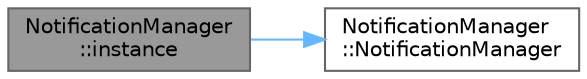 digraph "NotificationManager::instance"
{
 // LATEX_PDF_SIZE
  bgcolor="transparent";
  edge [fontname=Helvetica,fontsize=10,labelfontname=Helvetica,labelfontsize=10];
  node [fontname=Helvetica,fontsize=10,shape=box,height=0.2,width=0.4];
  rankdir="LR";
  Node1 [id="Node000001",label="NotificationManager\l::instance",height=0.2,width=0.4,color="gray40", fillcolor="grey60", style="filled", fontcolor="black",tooltip=" "];
  Node1 -> Node2 [id="edge1_Node000001_Node000002",color="steelblue1",style="solid",tooltip=" "];
  Node2 [id="Node000002",label="NotificationManager\l::NotificationManager",height=0.2,width=0.4,color="grey40", fillcolor="white", style="filled",URL="$classNotificationManager.html#a04c08e4092647a1f37b973b41a82c6e0",tooltip=" "];
}
